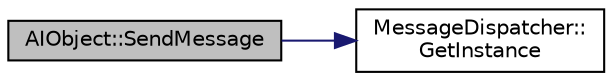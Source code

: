digraph "AIObject::SendMessage"
{
  edge [fontname="Helvetica",fontsize="10",labelfontname="Helvetica",labelfontsize="10"];
  node [fontname="Helvetica",fontsize="10",shape=record];
  rankdir="LR";
  Node1 [label="AIObject::SendMessage",height=0.2,width=0.4,color="black", fillcolor="grey75", style="filled" fontcolor="black"];
  Node1 -> Node2 [color="midnightblue",fontsize="10",style="solid",fontname="Helvetica"];
  Node2 [label="MessageDispatcher::\lGetInstance",height=0.2,width=0.4,color="black", fillcolor="white", style="filled",URL="$class_message_dispatcher.html#aa514e71165e071dc431339abece5293c",tooltip="Gets the instance. "];
}
